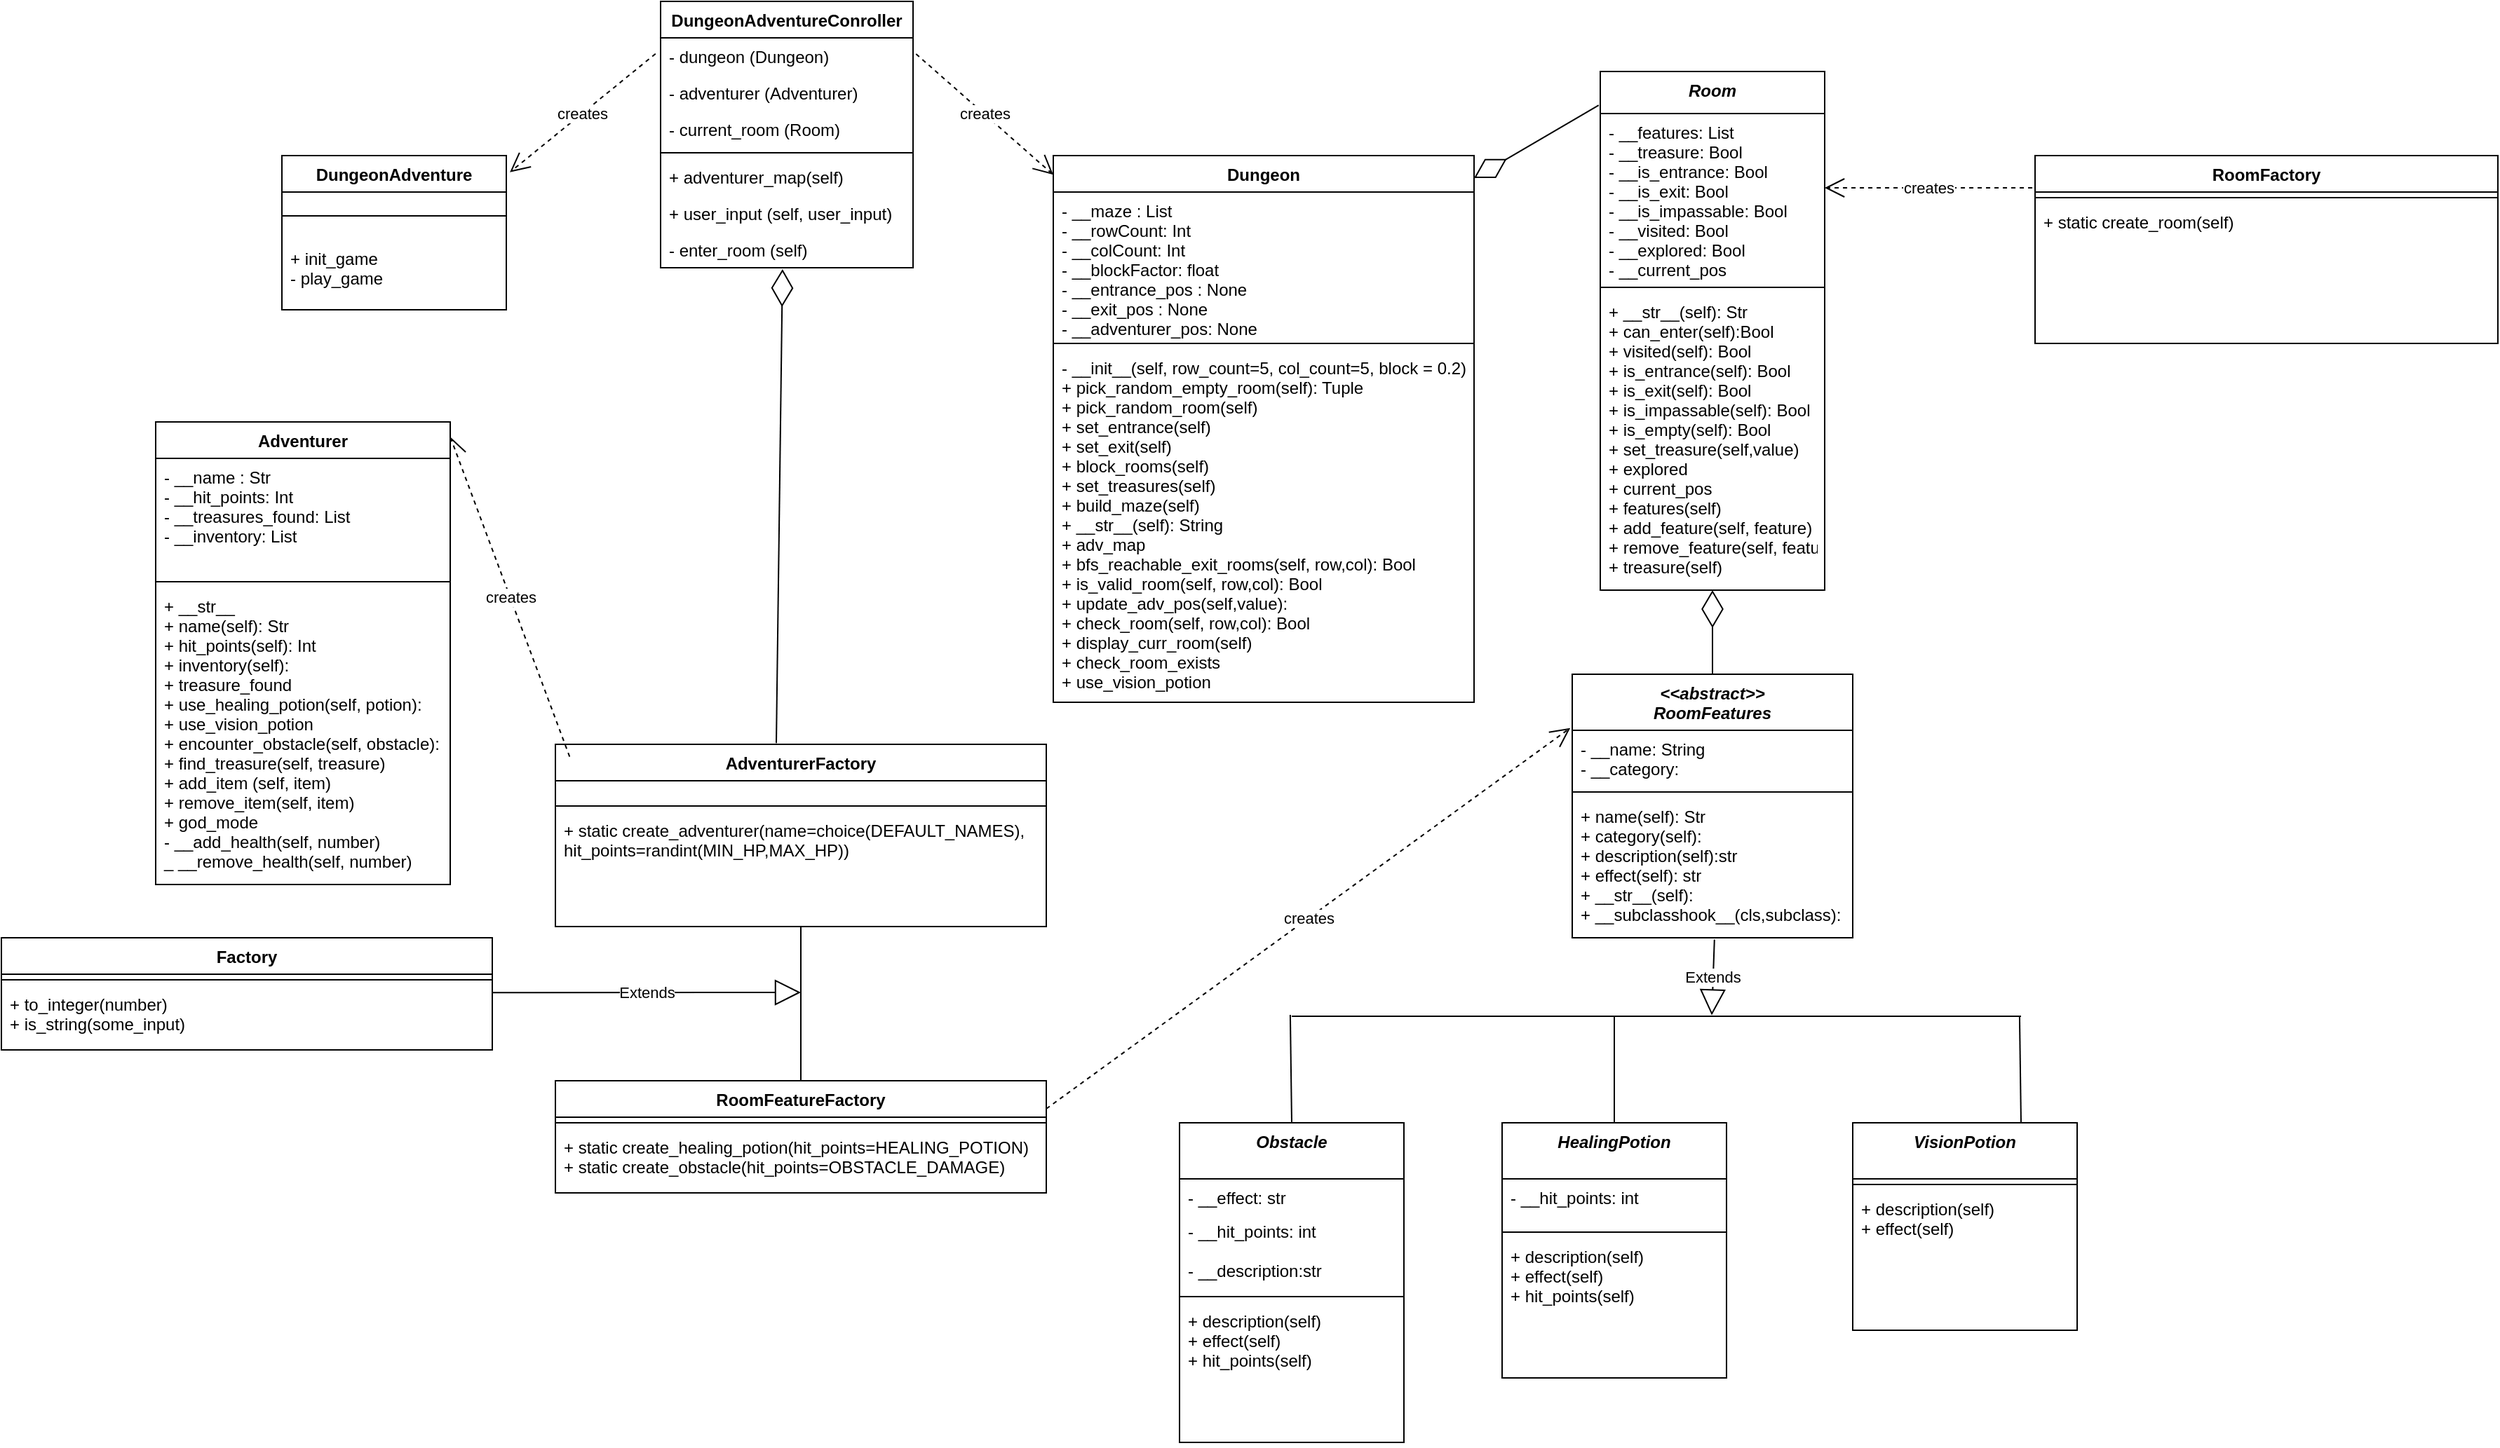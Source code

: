 <mxfile version="13.9.9" type="device"><diagram name="Page-1" id="e7e014a7-5840-1c2e-5031-d8a46d1fe8dd"><mxGraphModel dx="1906" dy="1252" grid="1" gridSize="10" guides="1" tooltips="1" connect="1" arrows="1" fold="1" page="0" pageScale="1" pageWidth="1169" pageHeight="826" background="#ffffff" math="0" shadow="0"><root><mxCell id="0"/><mxCell id="1" parent="0"/><mxCell id="si0L4OF9QLQORTy8t0iK-41" value="Dungeon" style="swimlane;fontStyle=1;align=center;verticalAlign=top;childLayout=stackLayout;horizontal=1;startSize=26;horizontalStack=0;resizeParent=1;resizeParentMax=0;resizeLast=0;collapsible=1;marginBottom=0;" parent="1" vertex="1"><mxGeometry x="280" y="40" width="300" height="390" as="geometry"/></mxCell><mxCell id="si0L4OF9QLQORTy8t0iK-42" value="- __maze : List&#10;- __rowCount: Int&#10;- __colCount: Int&#10;- __blockFactor: float&#10;- __entrance_pos : None&#10;- __exit_pos : None&#10;- __adventurer_pos: None&#10;" style="text;strokeColor=none;fillColor=none;align=left;verticalAlign=top;spacingLeft=4;spacingRight=4;overflow=hidden;rotatable=0;points=[[0,0.5],[1,0.5]];portConstraint=eastwest;" parent="si0L4OF9QLQORTy8t0iK-41" vertex="1"><mxGeometry y="26" width="300" height="104" as="geometry"/></mxCell><mxCell id="si0L4OF9QLQORTy8t0iK-43" value="" style="line;strokeWidth=1;fillColor=none;align=left;verticalAlign=middle;spacingTop=-1;spacingLeft=3;spacingRight=3;rotatable=0;labelPosition=right;points=[];portConstraint=eastwest;" parent="si0L4OF9QLQORTy8t0iK-41" vertex="1"><mxGeometry y="130" width="300" height="8" as="geometry"/></mxCell><mxCell id="si0L4OF9QLQORTy8t0iK-44" value="- __init__(self, row_count=5, col_count=5, block = 0.2)&#10;+ pick_random_empty_room(self): Tuple&#10;+ pick_random_room(self)&#10;+ set_entrance(self)&#10;+ set_exit(self)&#10;+ block_rooms(self)&#10;+ set_treasures(self)&#10;+ build_maze(self)&#10;+ __str__(self): String&#10;+ adv_map&#10;+ bfs_reachable_exit_rooms(self, row,col): Bool&#10;+ is_valid_room(self, row,col): Bool&#10;+ update_adv_pos(self,value):&#10;+ check_room(self, row,col): Bool&#10;+ display_curr_room(self)&#10;+ check_room_exists&#10;+ use_vision_potion&#10;" style="text;strokeColor=none;fillColor=none;align=left;verticalAlign=top;spacingLeft=4;spacingRight=4;overflow=hidden;rotatable=0;points=[[0,0.5],[1,0.5]];portConstraint=eastwest;" parent="si0L4OF9QLQORTy8t0iK-41" vertex="1"><mxGeometry y="138" width="300" height="252" as="geometry"/></mxCell><mxCell id="si0L4OF9QLQORTy8t0iK-49" value="Room" style="swimlane;fontStyle=3;align=center;verticalAlign=top;childLayout=stackLayout;horizontal=1;startSize=30;horizontalStack=0;resizeParent=1;resizeParentMax=0;resizeLast=0;collapsible=1;marginBottom=0;" parent="1" vertex="1"><mxGeometry x="670" y="-20" width="160" height="370" as="geometry"/></mxCell><mxCell id="si0L4OF9QLQORTy8t0iK-50" value="- __features: List&#10;- __treasure: Bool&#10;- __is_entrance: Bool&#10;- __is_exit: Bool&#10;- __is_impassable: Bool&#10;- __visited: Bool&#10;- __explored: Bool&#10;- __current_pos&#10;" style="text;strokeColor=none;fillColor=none;align=left;verticalAlign=top;spacingLeft=4;spacingRight=4;overflow=hidden;rotatable=0;points=[[0,0.5],[1,0.5]];portConstraint=eastwest;" parent="si0L4OF9QLQORTy8t0iK-49" vertex="1"><mxGeometry y="30" width="160" height="120" as="geometry"/></mxCell><mxCell id="si0L4OF9QLQORTy8t0iK-51" value="" style="line;strokeWidth=1;fillColor=none;align=left;verticalAlign=middle;spacingTop=-1;spacingLeft=3;spacingRight=3;rotatable=0;labelPosition=right;points=[];portConstraint=eastwest;" parent="si0L4OF9QLQORTy8t0iK-49" vertex="1"><mxGeometry y="150" width="160" height="8" as="geometry"/></mxCell><mxCell id="si0L4OF9QLQORTy8t0iK-52" value="+ __str__(self): Str&#10;+ can_enter(self):Bool&#10;+ visited(self): Bool&#10;+ is_entrance(self): Bool&#10;+ is_exit(self): Bool&#10;+ is_impassable(self): Bool&#10;+ is_empty(self): Bool&#10;+ set_treasure(self,value)&#10;+ explored&#10;+ current_pos&#10;+ features(self)&#10;+ add_feature(self, feature)&#10;+ remove_feature(self, feature)&#10;+ treasure(self)&#10;" style="text;strokeColor=none;fillColor=none;align=left;verticalAlign=top;spacingLeft=4;spacingRight=4;overflow=hidden;rotatable=0;points=[[0,0.5],[1,0.5]];portConstraint=eastwest;" parent="si0L4OF9QLQORTy8t0iK-49" vertex="1"><mxGeometry y="158" width="160" height="212" as="geometry"/></mxCell><mxCell id="si0L4OF9QLQORTy8t0iK-86" value="RoomFactory" style="swimlane;fontStyle=1;align=center;verticalAlign=top;childLayout=stackLayout;horizontal=1;startSize=26;horizontalStack=0;resizeParent=1;resizeParentMax=0;resizeLast=0;collapsible=1;marginBottom=0;" parent="1" vertex="1"><mxGeometry x="980" y="40" width="330" height="134" as="geometry"/></mxCell><mxCell id="si0L4OF9QLQORTy8t0iK-88" value="" style="line;strokeWidth=1;fillColor=none;align=left;verticalAlign=middle;spacingTop=-1;spacingLeft=3;spacingRight=3;rotatable=0;labelPosition=right;points=[];portConstraint=eastwest;" parent="si0L4OF9QLQORTy8t0iK-86" vertex="1"><mxGeometry y="26" width="330" height="8" as="geometry"/></mxCell><mxCell id="si0L4OF9QLQORTy8t0iK-89" value="+ static create_room(self)&#10;" style="text;strokeColor=none;fillColor=none;align=left;verticalAlign=top;spacingLeft=4;spacingRight=4;overflow=hidden;rotatable=0;points=[[0,0.5],[1,0.5]];portConstraint=eastwest;" parent="si0L4OF9QLQORTy8t0iK-86" vertex="1"><mxGeometry y="34" width="330" height="100" as="geometry"/></mxCell><mxCell id="si0L4OF9QLQORTy8t0iK-105" value="" style="endArrow=diamondThin;endFill=0;endSize=24;html=1;exitX=-0.007;exitY=0.065;exitDx=0;exitDy=0;exitPerimeter=0;" parent="1" source="si0L4OF9QLQORTy8t0iK-49" edge="1"><mxGeometry width="160" relative="1" as="geometry"><mxPoint x="540" y="250" as="sourcePoint"/><mxPoint x="580" y="56" as="targetPoint"/></mxGeometry></mxCell><mxCell id="s299cXjwFvU6mJhLCo1F-9" value="creates" style="endArrow=open;endSize=12;dashed=1;html=1;exitX=-0.006;exitY=0.172;exitDx=0;exitDy=0;exitPerimeter=0;" parent="1" source="si0L4OF9QLQORTy8t0iK-86" edge="1"><mxGeometry width="160" relative="1" as="geometry"><mxPoint x="730" y="106.5" as="sourcePoint"/><mxPoint x="830" y="63" as="targetPoint"/></mxGeometry></mxCell><mxCell id="s299cXjwFvU6mJhLCo1F-8" value="creates" style="endArrow=open;endSize=12;dashed=1;html=1;exitX=1.012;exitY=0.107;exitDx=0;exitDy=0;entryX=0;entryY=0.035;entryDx=0;entryDy=0;exitPerimeter=0;entryPerimeter=0;" parent="1" target="si0L4OF9QLQORTy8t0iK-41" edge="1"><mxGeometry width="160" relative="1" as="geometry"><mxPoint x="182.16" y="-32.51" as="sourcePoint"/><mxPoint x="240" y="230" as="targetPoint"/></mxGeometry></mxCell><mxCell id="VDTHn1guFKgsK7yAlVC1-1" value="&lt;&lt;abstract&gt;&gt;&#10;RoomFeatures" style="swimlane;fontStyle=3;align=center;verticalAlign=top;childLayout=stackLayout;horizontal=1;startSize=40;horizontalStack=0;resizeParent=1;resizeParentMax=0;resizeLast=0;collapsible=1;marginBottom=0;" parent="1" vertex="1"><mxGeometry x="650" y="410" width="200" height="188" as="geometry"/></mxCell><mxCell id="VDTHn1guFKgsK7yAlVC1-2" value="- __name: String&#10;- __category:" style="text;strokeColor=none;fillColor=none;align=left;verticalAlign=top;spacingLeft=4;spacingRight=4;overflow=hidden;rotatable=0;points=[[0,0.5],[1,0.5]];portConstraint=eastwest;" parent="VDTHn1guFKgsK7yAlVC1-1" vertex="1"><mxGeometry y="40" width="200" height="40" as="geometry"/></mxCell><mxCell id="VDTHn1guFKgsK7yAlVC1-3" value="" style="line;strokeWidth=1;fillColor=none;align=left;verticalAlign=middle;spacingTop=-1;spacingLeft=3;spacingRight=3;rotatable=0;labelPosition=right;points=[];portConstraint=eastwest;" parent="VDTHn1guFKgsK7yAlVC1-1" vertex="1"><mxGeometry y="80" width="200" height="8" as="geometry"/></mxCell><mxCell id="VDTHn1guFKgsK7yAlVC1-4" value="+ name(self): Str&#10;+ category(self):&#10;+ description(self):str &#10;+ effect(self): str&#10;+ __str__(self):&#10;+ __subclasshook__(cls,subclass):&#10;" style="text;strokeColor=none;fillColor=none;align=left;verticalAlign=top;spacingLeft=4;spacingRight=4;overflow=hidden;rotatable=0;points=[[0,0.5],[1,0.5]];portConstraint=eastwest;" parent="VDTHn1guFKgsK7yAlVC1-1" vertex="1"><mxGeometry y="88" width="200" height="100" as="geometry"/></mxCell><mxCell id="VDTHn1guFKgsK7yAlVC1-5" value="" style="endArrow=diamondThin;endFill=0;endSize=24;html=1;" parent="1" source="VDTHn1guFKgsK7yAlVC1-1" target="si0L4OF9QLQORTy8t0iK-52" edge="1"><mxGeometry width="160" relative="1" as="geometry"><mxPoint x="710" y="262.2" as="sourcePoint"/><mxPoint x="750" y="360" as="targetPoint"/></mxGeometry></mxCell><mxCell id="VDTHn1guFKgsK7yAlVC1-6" value="Obstacle" style="swimlane;fontStyle=3;align=center;verticalAlign=top;childLayout=stackLayout;horizontal=1;startSize=40;horizontalStack=0;resizeParent=1;resizeParentMax=0;resizeLast=0;collapsible=1;marginBottom=0;" parent="1" vertex="1"><mxGeometry x="370" y="730" width="160" height="228" as="geometry"/></mxCell><mxCell id="VDTHn1guFKgsK7yAlVC1-7" value="- __effect: str" style="text;strokeColor=none;fillColor=none;align=left;verticalAlign=top;spacingLeft=4;spacingRight=4;overflow=hidden;rotatable=0;points=[[0,0.5],[1,0.5]];portConstraint=eastwest;" parent="VDTHn1guFKgsK7yAlVC1-6" vertex="1"><mxGeometry y="40" width="160" height="24" as="geometry"/></mxCell><mxCell id="ej66PmAcY9iqkXgVzM6b-37" value="- __hit_points: int" style="text;strokeColor=none;fillColor=none;align=left;verticalAlign=top;spacingLeft=4;spacingRight=4;overflow=hidden;rotatable=0;points=[[0,0.5],[1,0.5]];portConstraint=eastwest;" parent="VDTHn1guFKgsK7yAlVC1-6" vertex="1"><mxGeometry y="64" width="160" height="28" as="geometry"/></mxCell><mxCell id="ej66PmAcY9iqkXgVzM6b-38" value="- __description:str" style="text;strokeColor=none;fillColor=none;align=left;verticalAlign=top;spacingLeft=4;spacingRight=4;overflow=hidden;rotatable=0;points=[[0,0.5],[1,0.5]];portConstraint=eastwest;" parent="VDTHn1guFKgsK7yAlVC1-6" vertex="1"><mxGeometry y="92" width="160" height="28" as="geometry"/></mxCell><mxCell id="VDTHn1guFKgsK7yAlVC1-8" value="" style="line;strokeWidth=1;fillColor=none;align=left;verticalAlign=middle;spacingTop=-1;spacingLeft=3;spacingRight=3;rotatable=0;labelPosition=right;points=[];portConstraint=eastwest;" parent="VDTHn1guFKgsK7yAlVC1-6" vertex="1"><mxGeometry y="120" width="160" height="8" as="geometry"/></mxCell><mxCell id="VDTHn1guFKgsK7yAlVC1-9" value="+ description(self)&#10;+ effect(self)&#10;+ hit_points(self)" style="text;strokeColor=none;fillColor=none;align=left;verticalAlign=top;spacingLeft=4;spacingRight=4;overflow=hidden;rotatable=0;points=[[0,0.5],[1,0.5]];portConstraint=eastwest;" parent="VDTHn1guFKgsK7yAlVC1-6" vertex="1"><mxGeometry y="128" width="160" height="100" as="geometry"/></mxCell><mxCell id="VDTHn1guFKgsK7yAlVC1-10" value="HealingPotion" style="swimlane;fontStyle=3;align=center;verticalAlign=top;childLayout=stackLayout;horizontal=1;startSize=40;horizontalStack=0;resizeParent=1;resizeParentMax=0;resizeLast=0;collapsible=1;marginBottom=0;" parent="1" vertex="1"><mxGeometry x="600" y="730" width="160" height="182" as="geometry"/></mxCell><mxCell id="VDTHn1guFKgsK7yAlVC1-11" value="- __hit_points: int" style="text;strokeColor=none;fillColor=none;align=left;verticalAlign=top;spacingLeft=4;spacingRight=4;overflow=hidden;rotatable=0;points=[[0,0.5],[1,0.5]];portConstraint=eastwest;" parent="VDTHn1guFKgsK7yAlVC1-10" vertex="1"><mxGeometry y="40" width="160" height="34" as="geometry"/></mxCell><mxCell id="VDTHn1guFKgsK7yAlVC1-12" value="" style="line;strokeWidth=1;fillColor=none;align=left;verticalAlign=middle;spacingTop=-1;spacingLeft=3;spacingRight=3;rotatable=0;labelPosition=right;points=[];portConstraint=eastwest;" parent="VDTHn1guFKgsK7yAlVC1-10" vertex="1"><mxGeometry y="74" width="160" height="8" as="geometry"/></mxCell><mxCell id="VDTHn1guFKgsK7yAlVC1-13" value="+ description(self)&#10;+ effect(self)&#10;+ hit_points(self)" style="text;strokeColor=none;fillColor=none;align=left;verticalAlign=top;spacingLeft=4;spacingRight=4;overflow=hidden;rotatable=0;points=[[0,0.5],[1,0.5]];portConstraint=eastwest;" parent="VDTHn1guFKgsK7yAlVC1-10" vertex="1"><mxGeometry y="82" width="160" height="100" as="geometry"/></mxCell><mxCell id="VDTHn1guFKgsK7yAlVC1-14" value="VisionPotion" style="swimlane;fontStyle=3;align=center;verticalAlign=top;childLayout=stackLayout;horizontal=1;startSize=40;horizontalStack=0;resizeParent=1;resizeParentMax=0;resizeLast=0;collapsible=1;marginBottom=0;" parent="1" vertex="1"><mxGeometry x="850" y="730" width="160" height="148" as="geometry"/></mxCell><mxCell id="VDTHn1guFKgsK7yAlVC1-16" value="" style="line;strokeWidth=1;fillColor=none;align=left;verticalAlign=middle;spacingTop=-1;spacingLeft=3;spacingRight=3;rotatable=0;labelPosition=right;points=[];portConstraint=eastwest;" parent="VDTHn1guFKgsK7yAlVC1-14" vertex="1"><mxGeometry y="40" width="160" height="8" as="geometry"/></mxCell><mxCell id="VDTHn1guFKgsK7yAlVC1-17" value="+ description(self)&#10;+ effect(self)" style="text;strokeColor=none;fillColor=none;align=left;verticalAlign=top;spacingLeft=4;spacingRight=4;overflow=hidden;rotatable=0;points=[[0,0.5],[1,0.5]];portConstraint=eastwest;" parent="VDTHn1guFKgsK7yAlVC1-14" vertex="1"><mxGeometry y="48" width="160" height="100" as="geometry"/></mxCell><mxCell id="VDTHn1guFKgsK7yAlVC1-19" value="Extends" style="endArrow=block;endSize=16;endFill=0;html=1;exitX=0.507;exitY=1.013;exitDx=0;exitDy=0;exitPerimeter=0;entryX=0.576;entryY=0.411;entryDx=0;entryDy=0;entryPerimeter=0;" parent="1" source="VDTHn1guFKgsK7yAlVC1-4" target="VDTHn1guFKgsK7yAlVC1-20" edge="1"><mxGeometry width="160" relative="1" as="geometry"><mxPoint x="730" y="580" as="sourcePoint"/><mxPoint x="694" y="640" as="targetPoint"/><Array as="points"/></mxGeometry></mxCell><mxCell id="VDTHn1guFKgsK7yAlVC1-20" value="" style="line;strokeWidth=1;fillColor=none;align=left;verticalAlign=middle;spacingTop=-1;spacingLeft=3;spacingRight=3;rotatable=0;labelPosition=right;points=[];portConstraint=eastwest;" parent="1" vertex="1"><mxGeometry x="450" y="650" width="520" height="8" as="geometry"/></mxCell><mxCell id="VDTHn1guFKgsK7yAlVC1-21" value="" style="endArrow=none;html=1;entryX=-0.002;entryY=0.375;entryDx=0;entryDy=0;entryPerimeter=0;exitX=0.5;exitY=0;exitDx=0;exitDy=0;" parent="1" source="VDTHn1guFKgsK7yAlVC1-6" target="VDTHn1guFKgsK7yAlVC1-20" edge="1"><mxGeometry width="50" height="50" relative="1" as="geometry"><mxPoint x="399" y="590" as="sourcePoint"/><mxPoint x="530" y="294" as="targetPoint"/><Array as="points"/></mxGeometry></mxCell><mxCell id="VDTHn1guFKgsK7yAlVC1-22" value="" style="endArrow=none;html=1;entryX=0.998;entryY=0.5;entryDx=0;entryDy=0;entryPerimeter=0;exitX=0.75;exitY=0;exitDx=0;exitDy=0;" parent="1" source="VDTHn1guFKgsK7yAlVC1-14" target="VDTHn1guFKgsK7yAlVC1-20" edge="1"><mxGeometry width="50" height="50" relative="1" as="geometry"><mxPoint x="410" y="610" as="sourcePoint"/><mxPoint x="408.96" y="533" as="targetPoint"/><Array as="points"/></mxGeometry></mxCell><mxCell id="VDTHn1guFKgsK7yAlVC1-23" value="" style="endArrow=none;html=1;exitX=0.5;exitY=0;exitDx=0;exitDy=0;" parent="1" source="VDTHn1guFKgsK7yAlVC1-10" edge="1"><mxGeometry width="50" height="50" relative="1" as="geometry"><mxPoint x="420" y="620" as="sourcePoint"/><mxPoint x="680" y="654" as="targetPoint"/><Array as="points"/></mxGeometry></mxCell><mxCell id="VDTHn1guFKgsK7yAlVC1-24" value="AdventurerFactory" style="swimlane;fontStyle=1;align=center;verticalAlign=top;childLayout=stackLayout;horizontal=1;startSize=26;horizontalStack=0;resizeParent=1;resizeParentMax=0;resizeLast=0;collapsible=1;marginBottom=0;" parent="1" vertex="1"><mxGeometry x="-75" y="460" width="350" height="130" as="geometry"/></mxCell><mxCell id="VDTHn1guFKgsK7yAlVC1-25" value="&#10;&#10;" style="text;strokeColor=none;fillColor=none;align=left;verticalAlign=top;spacingLeft=4;spacingRight=4;overflow=hidden;rotatable=0;points=[[0,0.5],[1,0.5]];portConstraint=eastwest;" parent="VDTHn1guFKgsK7yAlVC1-24" vertex="1"><mxGeometry y="26" width="350" height="14" as="geometry"/></mxCell><mxCell id="VDTHn1guFKgsK7yAlVC1-26" value="" style="line;strokeWidth=1;fillColor=none;align=left;verticalAlign=middle;spacingTop=-1;spacingLeft=3;spacingRight=3;rotatable=0;labelPosition=right;points=[];portConstraint=eastwest;" parent="VDTHn1guFKgsK7yAlVC1-24" vertex="1"><mxGeometry y="40" width="350" height="8" as="geometry"/></mxCell><mxCell id="VDTHn1guFKgsK7yAlVC1-27" value="+ static create_adventurer(name=choice(DEFAULT_NAMES),&#10;hit_points=randint(MIN_HP,MAX_HP))&#10;" style="text;strokeColor=none;fillColor=none;align=left;verticalAlign=top;spacingLeft=4;spacingRight=4;overflow=hidden;rotatable=0;points=[[0,0.5],[1,0.5]];portConstraint=eastwest;" parent="VDTHn1guFKgsK7yAlVC1-24" vertex="1"><mxGeometry y="48" width="350" height="82" as="geometry"/></mxCell><mxCell id="VDTHn1guFKgsK7yAlVC1-28" value="creates" style="endArrow=open;endSize=12;dashed=1;html=1;entryX=1;entryY=0.032;entryDx=0;entryDy=0;entryPerimeter=0;exitX=0.029;exitY=0.068;exitDx=0;exitDy=0;exitPerimeter=0;" parent="1" source="VDTHn1guFKgsK7yAlVC1-24" target="VDTHn1guFKgsK7yAlVC1-41" edge="1"><mxGeometry width="160" relative="1" as="geometry"><mxPoint x="-83" y="300" as="sourcePoint"/><mxPoint x="290" y="89.0" as="targetPoint"/></mxGeometry></mxCell><mxCell id="VDTHn1guFKgsK7yAlVC1-30" value="DungeonAdventure" style="swimlane;fontStyle=1;align=center;verticalAlign=top;childLayout=stackLayout;horizontal=1;startSize=26;horizontalStack=0;resizeParent=1;resizeParentMax=0;resizeLast=0;collapsible=1;marginBottom=0;" parent="1" vertex="1"><mxGeometry x="-270" y="40" width="160" height="110" as="geometry"/></mxCell><mxCell id="VDTHn1guFKgsK7yAlVC1-32" value="" style="line;strokeWidth=1;fillColor=none;align=left;verticalAlign=middle;spacingTop=-1;spacingLeft=3;spacingRight=3;rotatable=0;labelPosition=right;points=[];portConstraint=eastwest;" parent="VDTHn1guFKgsK7yAlVC1-30" vertex="1"><mxGeometry y="26" width="160" height="34" as="geometry"/></mxCell><mxCell id="VDTHn1guFKgsK7yAlVC1-33" value="+ init_game&#10;- play_game" style="text;strokeColor=none;fillColor=none;align=left;verticalAlign=top;spacingLeft=4;spacingRight=4;overflow=hidden;rotatable=0;points=[[0,0.5],[1,0.5]];portConstraint=eastwest;" parent="VDTHn1guFKgsK7yAlVC1-30" vertex="1"><mxGeometry y="60" width="160" height="50" as="geometry"/></mxCell><mxCell id="VDTHn1guFKgsK7yAlVC1-40" value="creates" style="endArrow=open;endSize=12;dashed=1;html=1;entryX=1.016;entryY=0.108;entryDx=0;entryDy=0;entryPerimeter=0;exitX=-0.02;exitY=0.105;exitDx=0;exitDy=0;exitPerimeter=0;" parent="1" target="VDTHn1guFKgsK7yAlVC1-30" edge="1"><mxGeometry width="160" relative="1" as="geometry"><mxPoint x="-3.6" y="-32.65" as="sourcePoint"/><mxPoint x="98" y="-40" as="targetPoint"/><Array as="points"/></mxGeometry></mxCell><mxCell id="VDTHn1guFKgsK7yAlVC1-41" value="Adventurer" style="swimlane;fontStyle=1;align=center;verticalAlign=top;childLayout=stackLayout;horizontal=1;startSize=26;horizontalStack=0;resizeParent=1;resizeParentMax=0;resizeLast=0;collapsible=1;marginBottom=0;" parent="1" vertex="1"><mxGeometry x="-360" y="230" width="210" height="330" as="geometry"/></mxCell><mxCell id="VDTHn1guFKgsK7yAlVC1-42" value="- __name : Str&#10;- __hit_points: Int&#10;- __treasures_found: List&#10;- __inventory: List&#10;&#10;" style="text;strokeColor=none;fillColor=none;align=left;verticalAlign=top;spacingLeft=4;spacingRight=4;overflow=hidden;rotatable=0;points=[[0,0.5],[1,0.5]];portConstraint=eastwest;" parent="VDTHn1guFKgsK7yAlVC1-41" vertex="1"><mxGeometry y="26" width="210" height="84" as="geometry"/></mxCell><mxCell id="VDTHn1guFKgsK7yAlVC1-43" value="" style="line;strokeWidth=1;fillColor=none;align=left;verticalAlign=middle;spacingTop=-1;spacingLeft=3;spacingRight=3;rotatable=0;labelPosition=right;points=[];portConstraint=eastwest;" parent="VDTHn1guFKgsK7yAlVC1-41" vertex="1"><mxGeometry y="110" width="210" height="8" as="geometry"/></mxCell><mxCell id="VDTHn1guFKgsK7yAlVC1-44" value="+ __str__&#10;+ name(self): Str&#10;+ hit_points(self): Int&#10;+ inventory(self):&#10;+ treasure_found &#10;+ use_healing_potion(self, potion):&#10;+ use_vision_potion&#10;+ encounter_obstacle(self, obstacle):&#10;+ find_treasure(self, treasure)&#10;+ add_item (self, item)&#10;+ remove_item(self, item)&#10;+ god_mode&#10;- __add_health(self, number)&#10;_ __remove_health(self, number)&#10;&#10;" style="text;strokeColor=none;fillColor=none;align=left;verticalAlign=top;spacingLeft=4;spacingRight=4;overflow=hidden;rotatable=0;points=[[0,0.5],[1,0.5]];portConstraint=eastwest;" parent="VDTHn1guFKgsK7yAlVC1-41" vertex="1"><mxGeometry y="118" width="210" height="212" as="geometry"/></mxCell><mxCell id="VDTHn1guFKgsK7yAlVC1-46" value="RoomFeatureFactory" style="swimlane;fontStyle=1;align=center;verticalAlign=top;childLayout=stackLayout;horizontal=1;startSize=26;horizontalStack=0;resizeParent=1;resizeParentMax=0;resizeLast=0;collapsible=1;marginBottom=0;" parent="1" vertex="1"><mxGeometry x="-75" y="700" width="350" height="80" as="geometry"/></mxCell><mxCell id="VDTHn1guFKgsK7yAlVC1-47" value="" style="line;strokeWidth=1;fillColor=none;align=left;verticalAlign=middle;spacingTop=-1;spacingLeft=3;spacingRight=3;rotatable=0;labelPosition=right;points=[];portConstraint=eastwest;" parent="VDTHn1guFKgsK7yAlVC1-46" vertex="1"><mxGeometry y="26" width="350" height="8" as="geometry"/></mxCell><mxCell id="VDTHn1guFKgsK7yAlVC1-48" value="+ static create_healing_potion(hit_points=HEALING_POTION)&#10;+ static create_obstacle(hit_points=OBSTACLE_DAMAGE)" style="text;strokeColor=none;fillColor=none;align=left;verticalAlign=top;spacingLeft=4;spacingRight=4;overflow=hidden;rotatable=0;points=[[0,0.5],[1,0.5]];portConstraint=eastwest;" parent="VDTHn1guFKgsK7yAlVC1-46" vertex="1"><mxGeometry y="34" width="350" height="46" as="geometry"/></mxCell><mxCell id="VDTHn1guFKgsK7yAlVC1-49" value="creates" style="endArrow=open;endSize=12;dashed=1;html=1;exitX=1;exitY=0.25;exitDx=0;exitDy=0;entryX=-0.007;entryY=-0.042;entryDx=0;entryDy=0;entryPerimeter=0;" parent="1" source="VDTHn1guFKgsK7yAlVC1-46" target="VDTHn1guFKgsK7yAlVC1-2" edge="1"><mxGeometry width="160" relative="1" as="geometry"><mxPoint x="410" y="550.048" as="sourcePoint"/><mxPoint x="280" y="550" as="targetPoint"/></mxGeometry></mxCell><mxCell id="ej66PmAcY9iqkXgVzM6b-1" value="Factory" style="swimlane;fontStyle=1;align=center;verticalAlign=top;childLayout=stackLayout;horizontal=1;startSize=26;horizontalStack=0;resizeParent=1;resizeParentMax=0;resizeLast=0;collapsible=1;marginBottom=0;" parent="1" vertex="1"><mxGeometry x="-470" y="598" width="350" height="80" as="geometry"/></mxCell><mxCell id="ej66PmAcY9iqkXgVzM6b-2" value="" style="line;strokeWidth=1;fillColor=none;align=left;verticalAlign=middle;spacingTop=-1;spacingLeft=3;spacingRight=3;rotatable=0;labelPosition=right;points=[];portConstraint=eastwest;" parent="ej66PmAcY9iqkXgVzM6b-1" vertex="1"><mxGeometry y="26" width="350" height="8" as="geometry"/></mxCell><mxCell id="ej66PmAcY9iqkXgVzM6b-3" value="+ to_integer(number)&#10;+ is_string(some_input)" style="text;strokeColor=none;fillColor=none;align=left;verticalAlign=top;spacingLeft=4;spacingRight=4;overflow=hidden;rotatable=0;points=[[0,0.5],[1,0.5]];portConstraint=eastwest;" parent="ej66PmAcY9iqkXgVzM6b-1" vertex="1"><mxGeometry y="34" width="350" height="46" as="geometry"/></mxCell><mxCell id="ej66PmAcY9iqkXgVzM6b-11" value="" style="endArrow=diamondThin;endFill=0;endSize=24;html=1;exitX=0.45;exitY=-0.007;exitDx=0;exitDy=0;exitPerimeter=0;entryX=0.483;entryY=1.038;entryDx=0;entryDy=0;entryPerimeter=0;" parent="1" source="VDTHn1guFKgsK7yAlVC1-24" target="ej66PmAcY9iqkXgVzM6b-29" edge="1"><mxGeometry width="160" relative="1" as="geometry"><mxPoint x="78" y="459.09" as="sourcePoint"/><mxPoint x="89" y="120" as="targetPoint"/></mxGeometry></mxCell><mxCell id="ej66PmAcY9iqkXgVzM6b-18" value="DungeonAdventureConroller" style="swimlane;fontStyle=1;align=center;verticalAlign=top;childLayout=stackLayout;horizontal=1;startSize=26;horizontalStack=0;resizeParent=1;resizeParentMax=0;resizeLast=0;collapsible=1;marginBottom=0;" parent="1" vertex="1"><mxGeometry y="-70" width="180" height="190" as="geometry"/></mxCell><mxCell id="ej66PmAcY9iqkXgVzM6b-19" value="- dungeon (Dungeon)" style="text;strokeColor=none;fillColor=none;align=left;verticalAlign=top;spacingLeft=4;spacingRight=4;overflow=hidden;rotatable=0;points=[[0,0.5],[1,0.5]];portConstraint=eastwest;" parent="ej66PmAcY9iqkXgVzM6b-18" vertex="1"><mxGeometry y="26" width="180" height="26" as="geometry"/></mxCell><mxCell id="ej66PmAcY9iqkXgVzM6b-22" value="- adventurer (Adventurer)" style="text;strokeColor=none;fillColor=none;align=left;verticalAlign=top;spacingLeft=4;spacingRight=4;overflow=hidden;rotatable=0;points=[[0,0.5],[1,0.5]];portConstraint=eastwest;" parent="ej66PmAcY9iqkXgVzM6b-18" vertex="1"><mxGeometry y="52" width="180" height="26" as="geometry"/></mxCell><mxCell id="ej66PmAcY9iqkXgVzM6b-28" value="- current_room (Room)" style="text;strokeColor=none;fillColor=none;align=left;verticalAlign=top;spacingLeft=4;spacingRight=4;overflow=hidden;rotatable=0;points=[[0,0.5],[1,0.5]];portConstraint=eastwest;" parent="ej66PmAcY9iqkXgVzM6b-18" vertex="1"><mxGeometry y="78" width="180" height="26" as="geometry"/></mxCell><mxCell id="ej66PmAcY9iqkXgVzM6b-20" value="" style="line;strokeWidth=1;fillColor=none;align=left;verticalAlign=middle;spacingTop=-1;spacingLeft=3;spacingRight=3;rotatable=0;labelPosition=right;points=[];portConstraint=eastwest;" parent="ej66PmAcY9iqkXgVzM6b-18" vertex="1"><mxGeometry y="104" width="180" height="8" as="geometry"/></mxCell><mxCell id="2Wlqpbz-aG1XUMaOufZO-1" value="+ adventurer_map(self)" style="text;strokeColor=none;fillColor=none;align=left;verticalAlign=top;spacingLeft=4;spacingRight=4;overflow=hidden;rotatable=0;points=[[0,0.5],[1,0.5]];portConstraint=eastwest;" vertex="1" parent="ej66PmAcY9iqkXgVzM6b-18"><mxGeometry y="112" width="180" height="26" as="geometry"/></mxCell><mxCell id="ej66PmAcY9iqkXgVzM6b-21" value="+ user_input (self, user_input)" style="text;strokeColor=none;fillColor=none;align=left;verticalAlign=top;spacingLeft=4;spacingRight=4;overflow=hidden;rotatable=0;points=[[0,0.5],[1,0.5]];portConstraint=eastwest;" parent="ej66PmAcY9iqkXgVzM6b-18" vertex="1"><mxGeometry y="138" width="180" height="26" as="geometry"/></mxCell><mxCell id="ej66PmAcY9iqkXgVzM6b-29" value="- enter_room (self)" style="text;strokeColor=none;fillColor=none;align=left;verticalAlign=top;spacingLeft=4;spacingRight=4;overflow=hidden;rotatable=0;points=[[0,0.5],[1,0.5]];portConstraint=eastwest;" parent="ej66PmAcY9iqkXgVzM6b-18" vertex="1"><mxGeometry y="164" width="180" height="26" as="geometry"/></mxCell><mxCell id="ej66PmAcY9iqkXgVzM6b-34" value="Extends" style="endArrow=block;endSize=16;endFill=0;html=1;" parent="1" edge="1"><mxGeometry width="160" relative="1" as="geometry"><mxPoint x="-120" y="637.17" as="sourcePoint"/><mxPoint x="100" y="637" as="targetPoint"/></mxGeometry></mxCell><mxCell id="ej66PmAcY9iqkXgVzM6b-36" value="" style="endArrow=none;html=1;exitX=0.5;exitY=0;exitDx=0;exitDy=0;" parent="1" source="VDTHn1guFKgsK7yAlVC1-46" target="VDTHn1guFKgsK7yAlVC1-27" edge="1"><mxGeometry width="50" height="50" relative="1" as="geometry"><mxPoint x="80" y="690" as="sourcePoint"/><mxPoint x="80" y="590" as="targetPoint"/><Array as="points"/></mxGeometry></mxCell></root></mxGraphModel></diagram></mxfile>